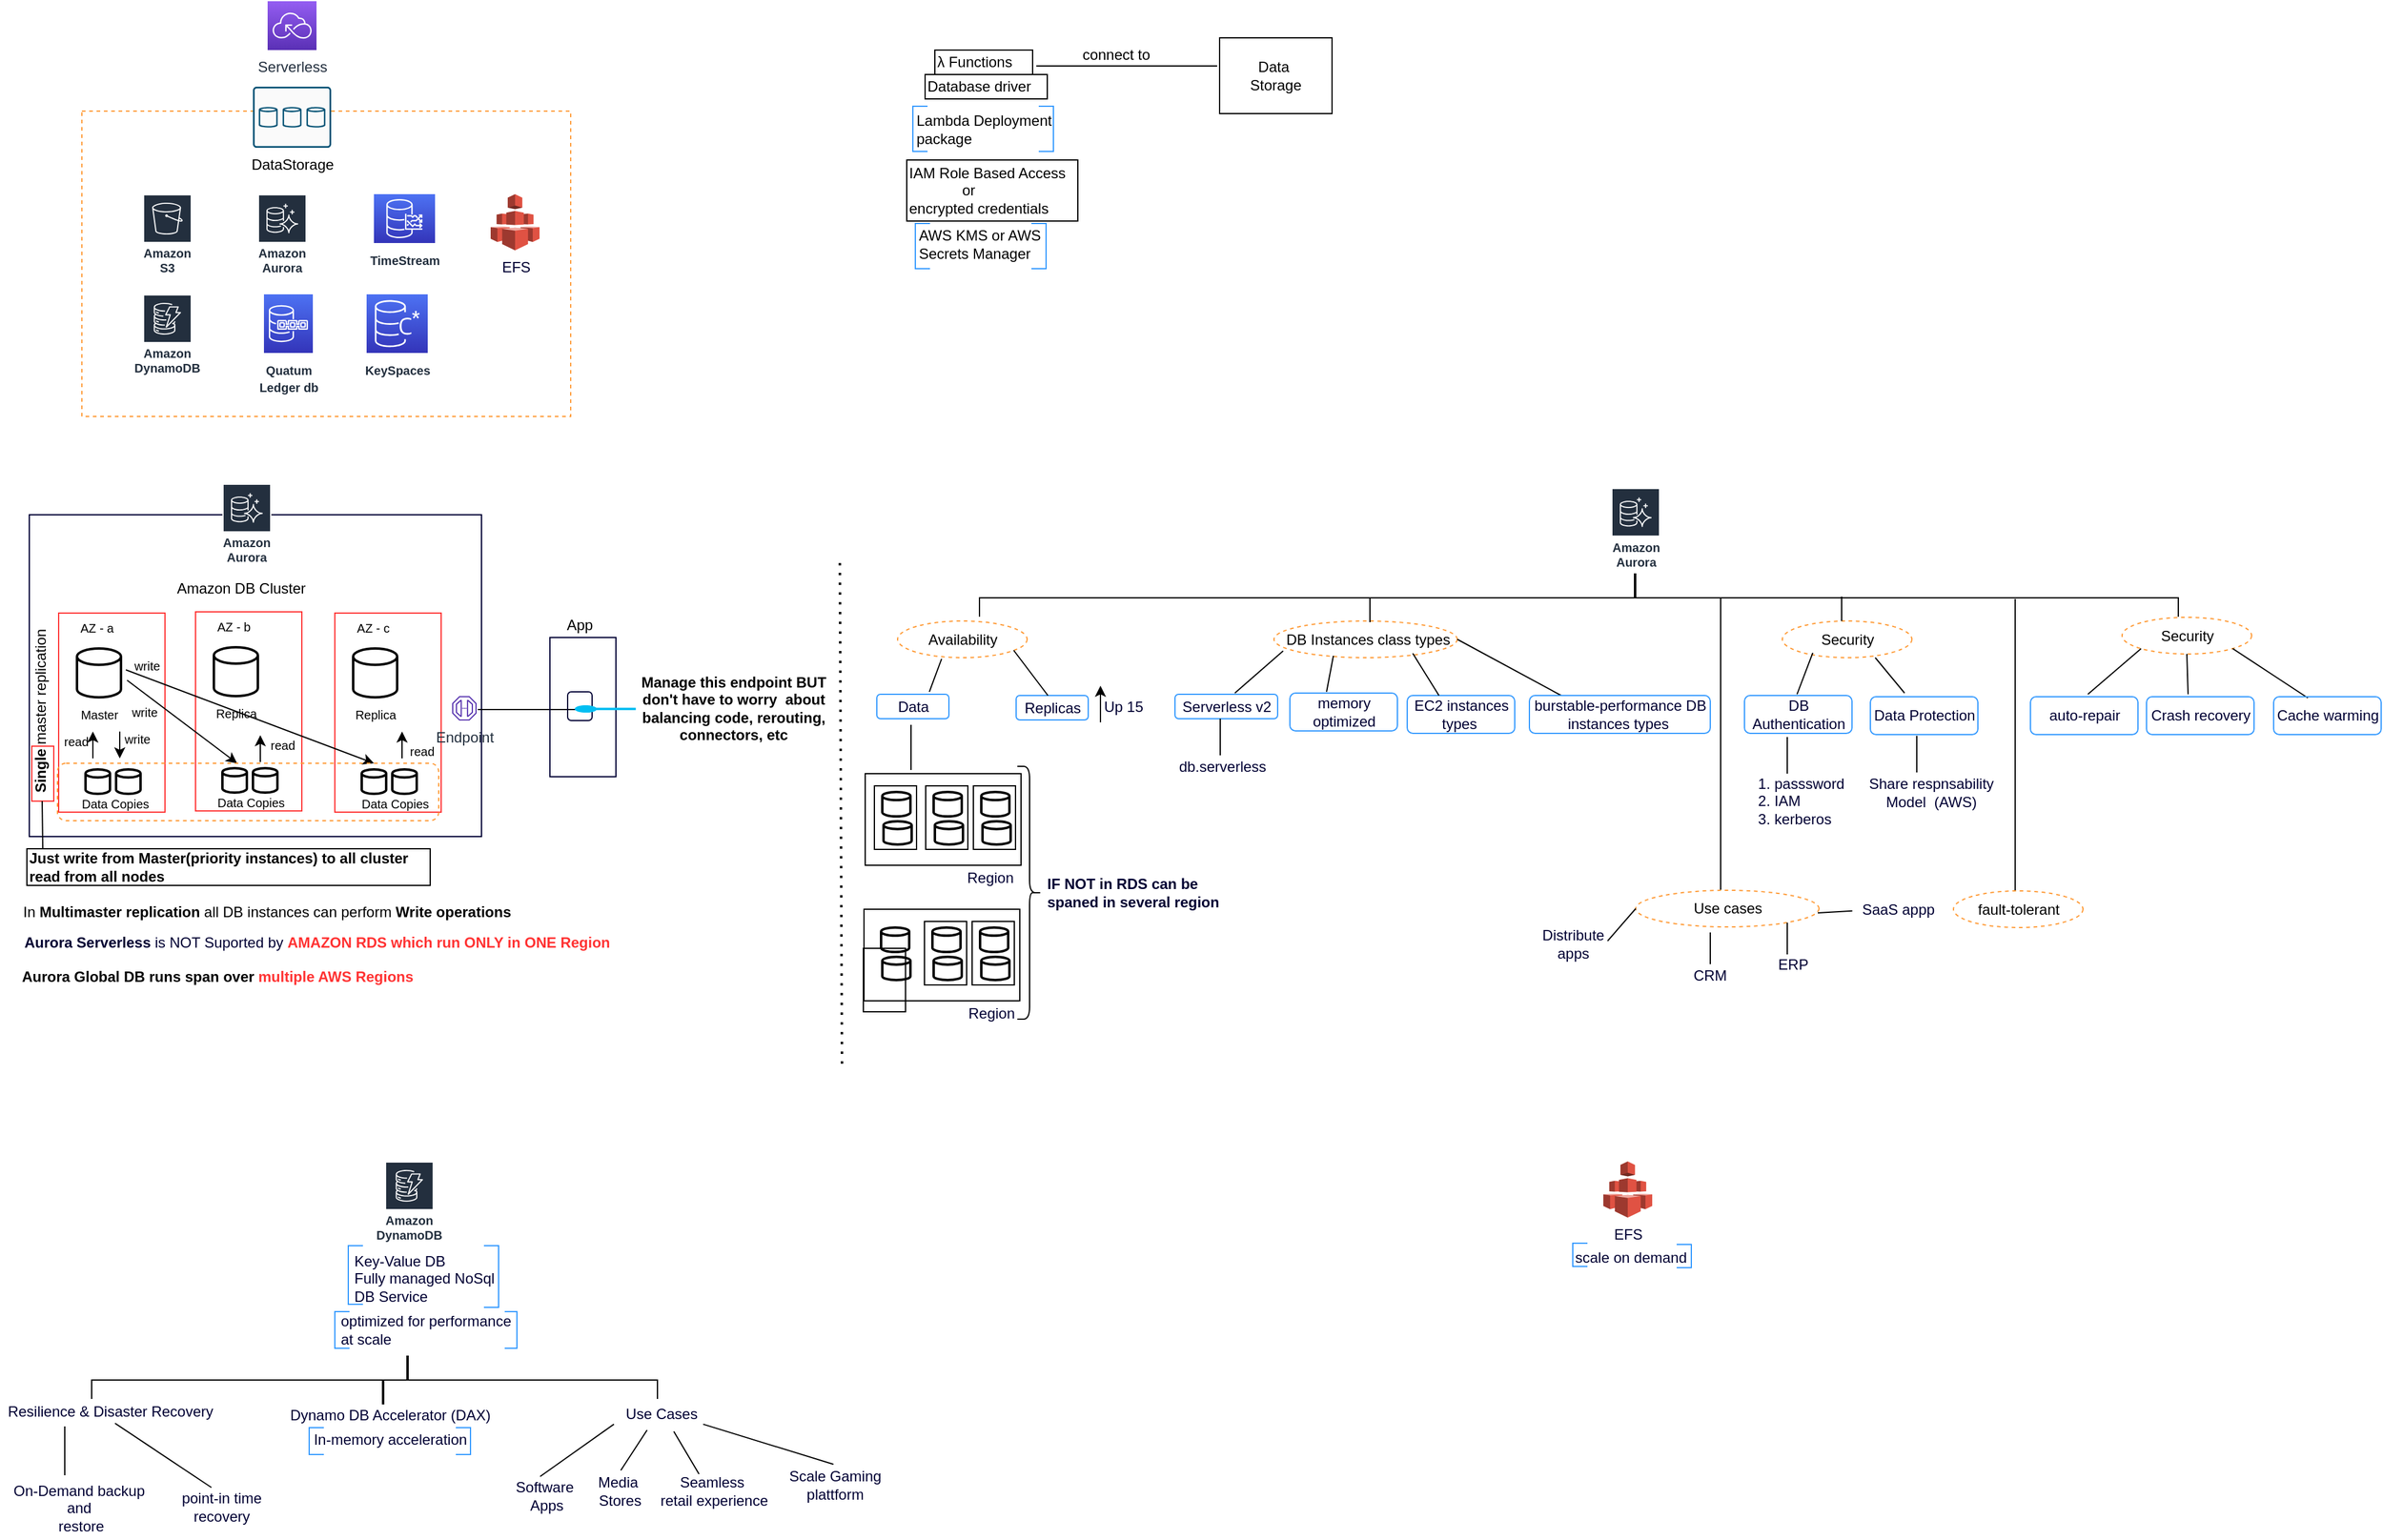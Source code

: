 <mxfile version="20.0.1" type="github">
  <diagram id="CyTpps-32Fh2xnvXaoju" name="Page-1">
    <mxGraphModel dx="1242" dy="526" grid="1" gridSize="10" guides="1" tooltips="1" connect="1" arrows="1" fold="1" page="1" pageScale="1" pageWidth="2336" pageHeight="1654" math="0" shadow="0">
      <root>
        <mxCell id="0" />
        <mxCell id="1" parent="0" />
        <mxCell id="A6Y4VwrHQMCKhlMzKKBG-87" value="" style="rounded=0;whiteSpace=wrap;html=1;fontSize=10;strokeColor=#000033;fillColor=none;" vertex="1" parent="1">
          <mxGeometry x="32" y="430.5" width="370" height="263.5" as="geometry" />
        </mxCell>
        <mxCell id="A6Y4VwrHQMCKhlMzKKBG-59" value="" style="rounded=0;whiteSpace=wrap;html=1;fontSize=10;strokeColor=#FF3333;fillColor=none;direction=south;" vertex="1" parent="1">
          <mxGeometry x="282" y="511" width="87" height="163" as="geometry" />
        </mxCell>
        <mxCell id="A6Y4VwrHQMCKhlMzKKBG-51" value="" style="rounded=0;whiteSpace=wrap;html=1;fontSize=10;strokeColor=#FF3333;fillColor=none;direction=south;" vertex="1" parent="1">
          <mxGeometry x="168" y="510" width="87" height="163" as="geometry" />
        </mxCell>
        <mxCell id="A6Y4VwrHQMCKhlMzKKBG-36" value="" style="rounded=0;whiteSpace=wrap;html=1;fontSize=10;strokeColor=#FF3333;fillColor=none;direction=south;" vertex="1" parent="1">
          <mxGeometry x="56" y="511" width="87" height="163" as="geometry" />
        </mxCell>
        <mxCell id="A6Y4VwrHQMCKhlMzKKBG-12" value="" style="rounded=0;whiteSpace=wrap;html=1;dashed=1;fillColor=none;strokeColor=#FF9933;" vertex="1" parent="1">
          <mxGeometry x="75" y="100" width="400" height="250" as="geometry" />
        </mxCell>
        <mxCell id="D9bkAr4RUW45dbeRzFOR-1" value="&lt;font style=&quot;font-size: 12px;&quot;&gt;Serverless&lt;/font&gt;" style="sketch=0;points=[[0,0,0],[0.25,0,0],[0.5,0,0],[0.75,0,0],[1,0,0],[0,1,0],[0.25,1,0],[0.5,1,0],[0.75,1,0],[1,1,0],[0,0.25,0],[0,0.5,0],[0,0.75,0],[1,0.25,0],[1,0.5,0],[1,0.75,0]];outlineConnect=0;fontColor=#232F3E;gradientColor=#945DF2;gradientDirection=north;fillColor=#5A30B5;strokeColor=#ffffff;dashed=0;verticalLabelPosition=bottom;verticalAlign=top;align=center;html=1;fontSize=12;fontStyle=0;aspect=fixed;shape=mxgraph.aws4.resourceIcon;resIcon=mxgraph.aws4.serverless;" parent="1" vertex="1">
          <mxGeometry x="227" y="10" width="40" height="40" as="geometry" />
        </mxCell>
        <mxCell id="D9bkAr4RUW45dbeRzFOR-4" value="DataStorage" style="sketch=0;points=[[0.015,0.015,0],[0.985,0.015,0],[0.985,0.985,0],[0.015,0.985,0],[0.25,0,0],[0.5,0,0],[0.75,0,0],[1,0.25,0],[1,0.5,0],[1,0.75,0],[0.75,1,0],[0.5,1,0],[0.25,1,0],[0,0.75,0],[0,0.5,0],[0,0.25,0]];verticalLabelPosition=bottom;html=1;verticalAlign=top;aspect=fixed;align=center;pointerEvents=1;shape=mxgraph.cisco19.rect;prIcon=storage;fillColor=#FAFAFA;strokeColor=#005073;fontSize=12;" parent="1" vertex="1">
          <mxGeometry x="215" y="80" width="64" height="50" as="geometry" />
        </mxCell>
        <mxCell id="A6Y4VwrHQMCKhlMzKKBG-1" value="Amazon S3" style="sketch=0;outlineConnect=0;fontColor=#232F3E;gradientColor=none;strokeColor=#ffffff;fillColor=#232F3E;dashed=0;verticalLabelPosition=middle;verticalAlign=bottom;align=center;html=1;whiteSpace=wrap;fontSize=10;fontStyle=1;spacing=3;shape=mxgraph.aws4.productIcon;prIcon=mxgraph.aws4.s3;" vertex="1" parent="1">
          <mxGeometry x="125" y="168" width="40" height="70" as="geometry" />
        </mxCell>
        <mxCell id="A6Y4VwrHQMCKhlMzKKBG-2" value="Amazon&#xa;Aurora" style="sketch=0;outlineConnect=0;fontColor=#232F3E;gradientColor=none;strokeColor=#ffffff;fillColor=#232F3E;dashed=0;verticalLabelPosition=middle;verticalAlign=bottom;align=center;html=1;whiteSpace=wrap;fontSize=10;fontStyle=1;spacing=3;shape=mxgraph.aws4.productIcon;prIcon=mxgraph.aws4.aurora;" vertex="1" parent="1">
          <mxGeometry x="219" y="168" width="40" height="70" as="geometry" />
        </mxCell>
        <mxCell id="A6Y4VwrHQMCKhlMzKKBG-3" value="Amazon DynamoDB" style="sketch=0;outlineConnect=0;fontColor=#232F3E;gradientColor=none;strokeColor=#ffffff;fillColor=#232F3E;dashed=0;verticalLabelPosition=middle;verticalAlign=bottom;align=center;html=1;whiteSpace=wrap;fontSize=10;fontStyle=1;spacing=3;shape=mxgraph.aws4.productIcon;prIcon=mxgraph.aws4.dynamodb;" vertex="1" parent="1">
          <mxGeometry x="125" y="250" width="40" height="70" as="geometry" />
        </mxCell>
        <mxCell id="A6Y4VwrHQMCKhlMzKKBG-4" value="&lt;font style=&quot;font-size: 10px;&quot;&gt;&lt;b&gt;TimeStream&lt;/b&gt;&lt;/font&gt;" style="sketch=0;points=[[0,0,0],[0.25,0,0],[0.5,0,0],[0.75,0,0],[1,0,0],[0,1,0],[0.25,1,0],[0.5,1,0],[0.75,1,0],[1,1,0],[0,0.25,0],[0,0.5,0],[0,0.75,0],[1,0.25,0],[1,0.5,0],[1,0.75,0]];outlineConnect=0;fontColor=#232F3E;gradientColor=#4D72F3;gradientDirection=north;fillColor=#3334B9;strokeColor=#ffffff;dashed=0;verticalLabelPosition=bottom;verticalAlign=top;align=center;html=1;fontSize=12;fontStyle=0;shape=mxgraph.aws4.resourceIcon;resIcon=mxgraph.aws4.timestream;" vertex="1" parent="1">
          <mxGeometry x="314" y="168" width="50" height="40" as="geometry" />
        </mxCell>
        <mxCell id="A6Y4VwrHQMCKhlMzKKBG-5" value="&lt;font style=&quot;font-size: 10px;&quot;&gt;&lt;b&gt;Quatum &lt;br&gt;Ledger db&lt;/b&gt;&lt;/font&gt;" style="sketch=0;points=[[0,0,0],[0.25,0,0],[0.5,0,0],[0.75,0,0],[1,0,0],[0,1,0],[0.25,1,0],[0.5,1,0],[0.75,1,0],[1,1,0],[0,0.25,0],[0,0.5,0],[0,0.75,0],[1,0.25,0],[1,0.5,0],[1,0.75,0]];outlineConnect=0;fontColor=#232F3E;gradientColor=#4D72F3;gradientDirection=north;fillColor=#3334B9;strokeColor=#ffffff;dashed=0;verticalLabelPosition=bottom;verticalAlign=top;align=center;html=1;fontSize=12;fontStyle=0;shape=mxgraph.aws4.resourceIcon;resIcon=mxgraph.aws4.quantum_ledger_database;" vertex="1" parent="1">
          <mxGeometry x="224" y="250" width="40" height="48" as="geometry" />
        </mxCell>
        <mxCell id="A6Y4VwrHQMCKhlMzKKBG-7" value="&lt;font style=&quot;font-size: 10px;&quot;&gt;&lt;b&gt;KeySpaces&lt;/b&gt;&lt;/font&gt;" style="sketch=0;points=[[0,0,0],[0.25,0,0],[0.5,0,0],[0.75,0,0],[1,0,0],[0,1,0],[0.25,1,0],[0.5,1,0],[0.75,1,0],[1,1,0],[0,0.25,0],[0,0.5,0],[0,0.75,0],[1,0.25,0],[1,0.5,0],[1,0.75,0]];outlineConnect=0;fontColor=#232F3E;gradientColor=#4D72F3;gradientDirection=north;fillColor=#3334B9;strokeColor=#ffffff;dashed=0;verticalLabelPosition=bottom;verticalAlign=top;align=center;html=1;fontSize=12;fontStyle=0;shape=mxgraph.aws4.resourceIcon;resIcon=mxgraph.aws4.keyspaces;" vertex="1" parent="1">
          <mxGeometry x="308" y="250" width="50" height="48" as="geometry" />
        </mxCell>
        <mxCell id="A6Y4VwrHQMCKhlMzKKBG-16" value="&lt;span style=&quot;font-size: 12px;&quot;&gt;λ Functions&lt;br style=&quot;font-size: 12px;&quot;&gt;&lt;/span&gt;" style="text;html=1;align=left;verticalAlign=middle;resizable=0;points=[];autosize=1;strokeColor=default;fillColor=none;fontSize=12;" vertex="1" parent="1">
          <mxGeometry x="773" y="50" width="80" height="20" as="geometry" />
        </mxCell>
        <mxCell id="A6Y4VwrHQMCKhlMzKKBG-17" value="&lt;font style=&quot;font-size: 12px;&quot;&gt;Database driver&lt;/font&gt;" style="text;html=1;align=left;verticalAlign=middle;resizable=0;points=[];autosize=1;strokeColor=default;fillColor=none;fontSize=12;" vertex="1" parent="1">
          <mxGeometry x="765" y="70" width="100" height="20" as="geometry" />
        </mxCell>
        <mxCell id="A6Y4VwrHQMCKhlMzKKBG-18" value="IAM Role Based Access&lt;br&gt;&amp;nbsp; &amp;nbsp; &amp;nbsp; &amp;nbsp; &amp;nbsp; &amp;nbsp; &amp;nbsp;or&lt;br&gt;encrypted credentials" style="text;html=1;align=left;verticalAlign=middle;resizable=0;points=[];autosize=1;strokeColor=default;fillColor=none;fontSize=12;" vertex="1" parent="1">
          <mxGeometry x="750" y="140" width="140" height="50" as="geometry" />
        </mxCell>
        <mxCell id="A6Y4VwrHQMCKhlMzKKBG-19" value="" style="strokeWidth=1;html=1;shape=mxgraph.flowchart.annotation_1;align=left;pointerEvents=1;fontColor=#000033;fillColor=none;strokeColor=#3399FF;" vertex="1" parent="1">
          <mxGeometry x="755" y="96" width="12" height="37" as="geometry" />
        </mxCell>
        <mxCell id="A6Y4VwrHQMCKhlMzKKBG-20" value="" style="strokeWidth=1;html=1;shape=mxgraph.flowchart.annotation_1;align=left;pointerEvents=1;fontColor=#000033;fillColor=none;direction=west;strokeColor=#3399FF;" vertex="1" parent="1">
          <mxGeometry x="858" y="96" width="12" height="37" as="geometry" />
        </mxCell>
        <mxCell id="A6Y4VwrHQMCKhlMzKKBG-21" value="Lambda Deployment&lt;br&gt;package" style="text;html=1;align=left;verticalAlign=middle;resizable=0;points=[];autosize=1;strokeColor=none;fillColor=none;fontSize=12;" vertex="1" parent="1">
          <mxGeometry x="756" y="100" width="130" height="30" as="geometry" />
        </mxCell>
        <mxCell id="A6Y4VwrHQMCKhlMzKKBG-22" value="" style="strokeWidth=1;html=1;shape=mxgraph.flowchart.annotation_1;align=left;pointerEvents=1;fontColor=#000033;fillColor=none;strokeColor=#3399FF;" vertex="1" parent="1">
          <mxGeometry x="757" y="192" width="12" height="37" as="geometry" />
        </mxCell>
        <mxCell id="A6Y4VwrHQMCKhlMzKKBG-23" value="" style="strokeWidth=1;html=1;shape=mxgraph.flowchart.annotation_1;align=left;pointerEvents=1;fontColor=#000033;fillColor=none;direction=west;strokeColor=#3399FF;" vertex="1" parent="1">
          <mxGeometry x="852" y="192" width="12" height="37" as="geometry" />
        </mxCell>
        <mxCell id="A6Y4VwrHQMCKhlMzKKBG-24" value="AWS KMS or AWS&amp;nbsp;&lt;br&gt;Secrets Manager" style="text;html=1;align=left;verticalAlign=middle;resizable=0;points=[];autosize=1;strokeColor=none;fillColor=none;fontSize=12;" vertex="1" parent="1">
          <mxGeometry x="758" y="194" width="120" height="30" as="geometry" />
        </mxCell>
        <mxCell id="A6Y4VwrHQMCKhlMzKKBG-27" value="connect to" style="text;html=1;align=center;verticalAlign=middle;resizable=0;points=[];autosize=1;strokeColor=none;fillColor=none;fontSize=12;" vertex="1" parent="1">
          <mxGeometry x="886" y="44" width="70" height="20" as="geometry" />
        </mxCell>
        <mxCell id="A6Y4VwrHQMCKhlMzKKBG-29" value="Data&amp;nbsp;&lt;br&gt;Storage" style="rounded=0;whiteSpace=wrap;html=1;fontSize=12;strokeColor=default;fillColor=none;" vertex="1" parent="1">
          <mxGeometry x="1006" y="40" width="92" height="62" as="geometry" />
        </mxCell>
        <mxCell id="A6Y4VwrHQMCKhlMzKKBG-30" value="" style="endArrow=none;html=1;rounded=0;fontSize=12;" edge="1" parent="1">
          <mxGeometry width="50" height="50" relative="1" as="geometry">
            <mxPoint x="856" y="63" as="sourcePoint" />
            <mxPoint x="1004" y="63" as="targetPoint" />
          </mxGeometry>
        </mxCell>
        <mxCell id="A6Y4VwrHQMCKhlMzKKBG-34" value="AZ - a" style="text;html=1;align=center;verticalAlign=middle;resizable=0;points=[];autosize=1;strokeColor=none;fillColor=none;fontSize=10;" vertex="1" parent="1">
          <mxGeometry x="67" y="513" width="40" height="20" as="geometry" />
        </mxCell>
        <mxCell id="A6Y4VwrHQMCKhlMzKKBG-35" value="Master" style="text;html=1;align=center;verticalAlign=middle;resizable=0;points=[];autosize=1;strokeColor=none;fillColor=none;fontSize=10;" vertex="1" parent="1">
          <mxGeometry x="64" y="584" width="50" height="20" as="geometry" />
        </mxCell>
        <mxCell id="A6Y4VwrHQMCKhlMzKKBG-37" value="" style="endArrow=classic;html=1;rounded=0;fontSize=10;" edge="1" parent="1">
          <mxGeometry width="50" height="50" relative="1" as="geometry">
            <mxPoint x="84" y="630" as="sourcePoint" />
            <mxPoint x="84" y="608" as="targetPoint" />
          </mxGeometry>
        </mxCell>
        <mxCell id="A6Y4VwrHQMCKhlMzKKBG-38" value="" style="endArrow=classic;html=1;rounded=0;fontSize=10;strokeWidth=1;" edge="1" parent="1">
          <mxGeometry width="50" height="50" relative="1" as="geometry">
            <mxPoint x="106" y="608" as="sourcePoint" />
            <mxPoint x="106" y="630" as="targetPoint" />
          </mxGeometry>
        </mxCell>
        <mxCell id="A6Y4VwrHQMCKhlMzKKBG-39" value="" style="strokeWidth=2;html=1;shape=mxgraph.flowchart.database;whiteSpace=wrap;fontSize=10;fillColor=none;" vertex="1" parent="1">
          <mxGeometry x="71" y="540" width="36" height="40" as="geometry" />
        </mxCell>
        <mxCell id="A6Y4VwrHQMCKhlMzKKBG-41" value="" style="strokeWidth=2;html=1;shape=mxgraph.flowchart.database;whiteSpace=wrap;fontSize=10;fillColor=none;" vertex="1" parent="1">
          <mxGeometry x="78" y="639" width="20" height="20" as="geometry" />
        </mxCell>
        <mxCell id="A6Y4VwrHQMCKhlMzKKBG-42" value="" style="strokeWidth=2;html=1;shape=mxgraph.flowchart.database;whiteSpace=wrap;fontSize=10;fillColor=none;" vertex="1" parent="1">
          <mxGeometry x="103" y="639" width="20" height="20" as="geometry" />
        </mxCell>
        <mxCell id="A6Y4VwrHQMCKhlMzKKBG-43" value="read" style="text;html=1;align=center;verticalAlign=middle;resizable=0;points=[];autosize=1;strokeColor=none;fillColor=none;fontSize=10;" vertex="1" parent="1">
          <mxGeometry x="50" y="606" width="40" height="20" as="geometry" />
        </mxCell>
        <mxCell id="A6Y4VwrHQMCKhlMzKKBG-44" value="write" style="text;html=1;align=center;verticalAlign=middle;resizable=0;points=[];autosize=1;strokeColor=none;fillColor=none;fontSize=10;" vertex="1" parent="1">
          <mxGeometry x="100" y="604" width="40" height="20" as="geometry" />
        </mxCell>
        <mxCell id="A6Y4VwrHQMCKhlMzKKBG-45" value="AZ - b" style="text;html=1;align=center;verticalAlign=middle;resizable=0;points=[];autosize=1;strokeColor=none;fillColor=none;fontSize=10;" vertex="1" parent="1">
          <mxGeometry x="179" y="512" width="40" height="20" as="geometry" />
        </mxCell>
        <mxCell id="A6Y4VwrHQMCKhlMzKKBG-46" value="" style="strokeWidth=2;html=1;shape=mxgraph.flowchart.database;whiteSpace=wrap;fontSize=10;fillColor=none;" vertex="1" parent="1">
          <mxGeometry x="183" y="539" width="36" height="40" as="geometry" />
        </mxCell>
        <mxCell id="A6Y4VwrHQMCKhlMzKKBG-48" value="Replica" style="text;html=1;align=center;verticalAlign=middle;resizable=0;points=[];autosize=1;strokeColor=none;fillColor=none;fontSize=10;" vertex="1" parent="1">
          <mxGeometry x="176" y="583" width="50" height="20" as="geometry" />
        </mxCell>
        <mxCell id="A6Y4VwrHQMCKhlMzKKBG-49" value="" style="strokeWidth=2;html=1;shape=mxgraph.flowchart.database;whiteSpace=wrap;fontSize=10;fillColor=none;" vertex="1" parent="1">
          <mxGeometry x="190" y="638" width="20" height="20" as="geometry" />
        </mxCell>
        <mxCell id="A6Y4VwrHQMCKhlMzKKBG-50" value="" style="strokeWidth=2;html=1;shape=mxgraph.flowchart.database;whiteSpace=wrap;fontSize=10;fillColor=none;" vertex="1" parent="1">
          <mxGeometry x="215" y="638" width="20" height="20" as="geometry" />
        </mxCell>
        <mxCell id="A6Y4VwrHQMCKhlMzKKBG-54" value="" style="strokeWidth=2;html=1;shape=mxgraph.flowchart.database;whiteSpace=wrap;fontSize=10;fillColor=none;" vertex="1" parent="1">
          <mxGeometry x="329" y="639" width="20" height="20" as="geometry" />
        </mxCell>
        <mxCell id="A6Y4VwrHQMCKhlMzKKBG-55" value="" style="strokeWidth=2;html=1;shape=mxgraph.flowchart.database;whiteSpace=wrap;fontSize=10;fillColor=none;" vertex="1" parent="1">
          <mxGeometry x="304" y="639" width="20" height="20" as="geometry" />
        </mxCell>
        <mxCell id="A6Y4VwrHQMCKhlMzKKBG-56" value="read" style="text;html=1;align=center;verticalAlign=middle;resizable=0;points=[];autosize=1;strokeColor=none;fillColor=none;fontSize=10;" vertex="1" parent="1">
          <mxGeometry x="333" y="614" width="40" height="20" as="geometry" />
        </mxCell>
        <mxCell id="A6Y4VwrHQMCKhlMzKKBG-57" value="" style="strokeWidth=2;html=1;shape=mxgraph.flowchart.database;whiteSpace=wrap;fontSize=10;fillColor=none;" vertex="1" parent="1">
          <mxGeometry x="297" y="540" width="36" height="40" as="geometry" />
        </mxCell>
        <mxCell id="A6Y4VwrHQMCKhlMzKKBG-58" value="AZ - c" style="text;html=1;align=center;verticalAlign=middle;resizable=0;points=[];autosize=1;strokeColor=none;fillColor=none;fontSize=10;" vertex="1" parent="1">
          <mxGeometry x="293" y="513" width="40" height="20" as="geometry" />
        </mxCell>
        <mxCell id="A6Y4VwrHQMCKhlMzKKBG-60" value="Replica" style="text;html=1;align=center;verticalAlign=middle;resizable=0;points=[];autosize=1;strokeColor=none;fillColor=none;fontSize=10;" vertex="1" parent="1">
          <mxGeometry x="290" y="584" width="50" height="20" as="geometry" />
        </mxCell>
        <mxCell id="A6Y4VwrHQMCKhlMzKKBG-62" value="read" style="text;html=1;align=center;verticalAlign=middle;resizable=0;points=[];autosize=1;strokeColor=none;fillColor=none;fontSize=10;" vertex="1" parent="1">
          <mxGeometry x="219" y="609" width="40" height="20" as="geometry" />
        </mxCell>
        <mxCell id="A6Y4VwrHQMCKhlMzKKBG-73" value="" style="endArrow=classic;html=1;rounded=0;fontSize=10;" edge="1" parent="1">
          <mxGeometry width="50" height="50" relative="1" as="geometry">
            <mxPoint x="221" y="633" as="sourcePoint" />
            <mxPoint x="221" y="611" as="targetPoint" />
          </mxGeometry>
        </mxCell>
        <mxCell id="A6Y4VwrHQMCKhlMzKKBG-74" value="" style="endArrow=classic;html=1;rounded=0;fontSize=10;" edge="1" parent="1">
          <mxGeometry width="50" height="50" relative="1" as="geometry">
            <mxPoint x="337" y="630" as="sourcePoint" />
            <mxPoint x="337" y="608" as="targetPoint" />
          </mxGeometry>
        </mxCell>
        <mxCell id="A6Y4VwrHQMCKhlMzKKBG-77" value="" style="endArrow=classic;html=1;rounded=0;fontSize=10;strokeWidth=1;exitX=1;exitY=0.5;exitDx=0;exitDy=0;exitPerimeter=0;" edge="1" parent="1">
          <mxGeometry width="50" height="50" relative="1" as="geometry">
            <mxPoint x="112" y="566" as="sourcePoint" />
            <mxPoint x="202" y="634" as="targetPoint" />
          </mxGeometry>
        </mxCell>
        <mxCell id="A6Y4VwrHQMCKhlMzKKBG-78" value="" style="endArrow=classic;html=1;rounded=0;fontSize=10;strokeWidth=1;" edge="1" parent="1">
          <mxGeometry width="50" height="50" relative="1" as="geometry">
            <mxPoint x="111" y="557.5" as="sourcePoint" />
            <mxPoint x="314" y="634" as="targetPoint" />
          </mxGeometry>
        </mxCell>
        <mxCell id="A6Y4VwrHQMCKhlMzKKBG-81" value="&lt;font style=&quot;font-size: 12px;&quot;&gt;Amazon DB Cluster&lt;/font&gt;" style="text;html=1;align=center;verticalAlign=middle;resizable=0;points=[];autosize=1;strokeColor=none;fillColor=none;fontSize=10;" vertex="1" parent="1">
          <mxGeometry x="145" y="481" width="120" height="20" as="geometry" />
        </mxCell>
        <mxCell id="A6Y4VwrHQMCKhlMzKKBG-83" value="" style="rounded=1;whiteSpace=wrap;html=1;fontSize=12;strokeColor=#FF9933;fillColor=none;dashed=1;" vertex="1" parent="1">
          <mxGeometry x="55" y="634" width="312" height="47" as="geometry" />
        </mxCell>
        <mxCell id="A6Y4VwrHQMCKhlMzKKBG-84" value="Data Copies" style="text;html=1;align=center;verticalAlign=middle;resizable=0;points=[];autosize=1;strokeColor=none;fillColor=none;fontSize=10;" vertex="1" parent="1">
          <mxGeometry x="67" y="657" width="70" height="20" as="geometry" />
        </mxCell>
        <mxCell id="A6Y4VwrHQMCKhlMzKKBG-85" value="Data Copies" style="text;html=1;align=center;verticalAlign=middle;resizable=0;points=[];autosize=1;strokeColor=none;fillColor=none;fontSize=10;" vertex="1" parent="1">
          <mxGeometry x="178" y="656" width="70" height="20" as="geometry" />
        </mxCell>
        <mxCell id="A6Y4VwrHQMCKhlMzKKBG-86" value="Data Copies" style="text;html=1;align=center;verticalAlign=middle;resizable=0;points=[];autosize=1;strokeColor=none;fillColor=none;fontSize=10;" vertex="1" parent="1">
          <mxGeometry x="296" y="657" width="70" height="20" as="geometry" />
        </mxCell>
        <mxCell id="A6Y4VwrHQMCKhlMzKKBG-31" value="Amazon&#xa;Aurora" style="sketch=0;outlineConnect=0;fontColor=#232F3E;gradientColor=none;strokeColor=#ffffff;fillColor=#232F3E;dashed=0;verticalLabelPosition=middle;verticalAlign=bottom;align=center;html=1;whiteSpace=wrap;fontSize=10;fontStyle=1;spacing=3;shape=mxgraph.aws4.productIcon;prIcon=mxgraph.aws4.aurora;" vertex="1" parent="1">
          <mxGeometry x="190" y="405" width="40" height="70" as="geometry" />
        </mxCell>
        <mxCell id="A6Y4VwrHQMCKhlMzKKBG-88" value="&lt;font style=&quot;font-size: 12px;&quot;&gt;&lt;b&gt;Single&lt;/b&gt; master replication&lt;/font&gt;" style="text;html=1;align=center;verticalAlign=middle;resizable=0;points=[];autosize=1;strokeColor=none;fillColor=none;fontSize=10;rotation=270;" vertex="1" parent="1">
          <mxGeometry x="-34" y="581.5" width="150" height="20" as="geometry" />
        </mxCell>
        <mxCell id="A6Y4VwrHQMCKhlMzKKBG-89" value="write" style="text;html=1;align=center;verticalAlign=middle;resizable=0;points=[];autosize=1;strokeColor=none;fillColor=none;fontSize=10;" vertex="1" parent="1">
          <mxGeometry x="108" y="544" width="40" height="20" as="geometry" />
        </mxCell>
        <mxCell id="A6Y4VwrHQMCKhlMzKKBG-90" value="write" style="text;html=1;align=center;verticalAlign=middle;resizable=0;points=[];autosize=1;strokeColor=none;fillColor=none;fontSize=10;" vertex="1" parent="1">
          <mxGeometry x="106" y="582" width="40" height="20" as="geometry" />
        </mxCell>
        <mxCell id="A6Y4VwrHQMCKhlMzKKBG-92" value="&lt;font style=&quot;font-size: 12px;&quot;&gt;Endpoint&lt;/font&gt;" style="sketch=0;outlineConnect=0;fontColor=#232F3E;gradientColor=none;fillColor=#4D27AA;strokeColor=none;dashed=0;verticalLabelPosition=bottom;verticalAlign=top;align=center;html=1;fontSize=12;fontStyle=0;aspect=fixed;pointerEvents=1;shape=mxgraph.aws4.endpoint;" vertex="1" parent="1">
          <mxGeometry x="378" y="579" width="20" height="20" as="geometry" />
        </mxCell>
        <mxCell id="A6Y4VwrHQMCKhlMzKKBG-93" value="" style="endArrow=none;html=1;rounded=0;fontSize=12;strokeWidth=1;" edge="1" parent="1">
          <mxGeometry width="50" height="50" relative="1" as="geometry">
            <mxPoint x="399" y="590" as="sourcePoint" />
            <mxPoint x="479" y="590" as="targetPoint" />
          </mxGeometry>
        </mxCell>
        <mxCell id="A6Y4VwrHQMCKhlMzKKBG-94" value="" style="rounded=0;whiteSpace=wrap;html=1;fontSize=12;strokeColor=#000033;fillColor=none;" vertex="1" parent="1">
          <mxGeometry x="458" y="531" width="54" height="114" as="geometry" />
        </mxCell>
        <mxCell id="A6Y4VwrHQMCKhlMzKKBG-95" value="App" style="text;html=1;align=center;verticalAlign=middle;resizable=0;points=[];autosize=1;strokeColor=none;fillColor=none;fontSize=12;" vertex="1" parent="1">
          <mxGeometry x="461.5" y="511" width="40" height="20" as="geometry" />
        </mxCell>
        <mxCell id="A6Y4VwrHQMCKhlMzKKBG-96" value="" style="rounded=1;whiteSpace=wrap;html=1;fontSize=12;strokeColor=#000033;fillColor=none;" vertex="1" parent="1">
          <mxGeometry x="472.5" y="575.5" width="20" height="23.5" as="geometry" />
        </mxCell>
        <mxCell id="A6Y4VwrHQMCKhlMzKKBG-97" value="" style="verticalLabelPosition=bottom;html=1;verticalAlign=top;align=center;strokeColor=none;fillColor=#00BEF2;shape=mxgraph.azure.service_endpoint;fontSize=12;strokeWidth=0;" vertex="1" parent="1">
          <mxGeometry x="478" y="586" width="50" height="6.5" as="geometry" />
        </mxCell>
        <mxCell id="A6Y4VwrHQMCKhlMzKKBG-98" value="&lt;b&gt;Manage this endpoint BUT&lt;br&gt;don&#39;t have to worry&amp;nbsp; about &lt;br&gt;balancing code, rerouting,&lt;br&gt;&amp;nbsp;connectors, etc&amp;nbsp;&lt;/b&gt;" style="text;html=1;align=center;verticalAlign=middle;resizable=0;points=[];autosize=1;strokeColor=none;fillColor=none;fontSize=12;" vertex="1" parent="1">
          <mxGeometry x="523" y="559" width="170" height="60" as="geometry" />
        </mxCell>
        <mxCell id="A6Y4VwrHQMCKhlMzKKBG-99" value="Just write from Master(priority instances) to all cluster&lt;br&gt;&lt;div style=&quot;&quot;&gt;&lt;span style=&quot;background-color: initial;&quot;&gt;read from all nodes&lt;/span&gt;&lt;/div&gt;" style="text;html=1;align=left;verticalAlign=middle;resizable=0;points=[];autosize=1;strokeColor=default;fillColor=none;fontSize=12;fontStyle=1" vertex="1" parent="1">
          <mxGeometry x="30" y="704" width="330" height="30" as="geometry" />
        </mxCell>
        <mxCell id="A6Y4VwrHQMCKhlMzKKBG-100" value="In &lt;b&gt;Multimaster replication&lt;/b&gt; all DB instances can perform &lt;b&gt;Write operations&lt;/b&gt;" style="text;html=1;align=left;verticalAlign=middle;resizable=0;points=[];autosize=1;strokeColor=none;fillColor=none;fontSize=12;" vertex="1" parent="1">
          <mxGeometry x="25" y="746" width="410" height="20" as="geometry" />
        </mxCell>
        <mxCell id="A6Y4VwrHQMCKhlMzKKBG-101" value="" style="rounded=0;whiteSpace=wrap;html=1;fontSize=12;strokeColor=#FF3333;strokeWidth=1;fillColor=none;" vertex="1" parent="1">
          <mxGeometry x="34" y="620" width="18" height="45" as="geometry" />
        </mxCell>
        <mxCell id="A6Y4VwrHQMCKhlMzKKBG-102" value="" style="endArrow=none;html=1;rounded=0;fontSize=12;strokeWidth=1;" edge="1" parent="1">
          <mxGeometry width="50" height="50" relative="1" as="geometry">
            <mxPoint x="43" y="704" as="sourcePoint" />
            <mxPoint x="42.5" y="665" as="targetPoint" />
          </mxGeometry>
        </mxCell>
        <mxCell id="A6Y4VwrHQMCKhlMzKKBG-103" value="&lt;b&gt;Aurora Global DB runs span over &lt;font color=&quot;#ff3333&quot;&gt;multiple&lt;/font&gt; &lt;font color=&quot;#ff3333&quot;&gt;AWS Regions&lt;/font&gt;&lt;/b&gt;" style="text;html=1;align=left;verticalAlign=middle;resizable=0;points=[];autosize=1;strokeColor=none;fillColor=none;fontSize=12;" vertex="1" parent="1">
          <mxGeometry x="24" y="799" width="340" height="20" as="geometry" />
        </mxCell>
        <mxCell id="A6Y4VwrHQMCKhlMzKKBG-104" value="&lt;font color=&quot;#000033&quot;&gt;&lt;b&gt;Aurora Serverless&lt;/b&gt; is NOT Suported by &lt;/font&gt;&lt;b style=&quot;&quot;&gt;AMAZON RDS which run ONLY in ONE Region&lt;/b&gt;" style="text;html=1;align=left;verticalAlign=middle;resizable=0;points=[];autosize=1;strokeColor=none;fillColor=none;fontSize=12;fontColor=#FF3333;" vertex="1" parent="1">
          <mxGeometry x="25.5" y="771" width="490" height="20" as="geometry" />
        </mxCell>
        <mxCell id="A6Y4VwrHQMCKhlMzKKBG-105" value="Amazon&#xa;Aurora" style="sketch=0;outlineConnect=0;fontColor=#232F3E;gradientColor=none;strokeColor=#ffffff;fillColor=#232F3E;dashed=0;verticalLabelPosition=middle;verticalAlign=bottom;align=center;html=1;whiteSpace=wrap;fontSize=10;fontStyle=1;spacing=3;shape=mxgraph.aws4.productIcon;prIcon=mxgraph.aws4.aurora;" vertex="1" parent="1">
          <mxGeometry x="1326.5" y="408.5" width="40" height="70" as="geometry" />
        </mxCell>
        <mxCell id="A6Y4VwrHQMCKhlMzKKBG-106" value="" style="shape=partialRectangle;whiteSpace=wrap;html=1;bottom=1;right=1;left=1;top=0;fillColor=none;routingCenterX=-0.5;rotation=-180;direction=east;" vertex="1" parent="1">
          <mxGeometry x="809.5" y="498.5" width="981" height="15" as="geometry" />
        </mxCell>
        <mxCell id="A6Y4VwrHQMCKhlMzKKBG-107" value="" style="line;strokeWidth=2;direction=south;html=1;" vertex="1" parent="1">
          <mxGeometry x="1345.5" y="478.5" width="1" height="20" as="geometry" />
        </mxCell>
        <mxCell id="A6Y4VwrHQMCKhlMzKKBG-108" value="Availability" style="ellipse;whiteSpace=wrap;html=1;dashed=1;strokeColor=#FF9933;fillColor=none;" vertex="1" parent="1">
          <mxGeometry x="742.5" y="517.5" width="106" height="30" as="geometry" />
        </mxCell>
        <mxCell id="A6Y4VwrHQMCKhlMzKKBG-109" value="&lt;font color=&quot;#000033&quot;&gt;Data&lt;/font&gt;" style="rounded=1;whiteSpace=wrap;html=1;fontSize=12;fontColor=#FF3333;strokeColor=#3399FF;strokeWidth=1;fillColor=none;" vertex="1" parent="1">
          <mxGeometry x="725.5" y="577.5" width="59" height="20" as="geometry" />
        </mxCell>
        <mxCell id="A6Y4VwrHQMCKhlMzKKBG-112" value="&lt;font color=&quot;#000033&quot;&gt;Replicas&lt;/font&gt;" style="rounded=1;whiteSpace=wrap;html=1;fontSize=12;fontColor=#FF3333;strokeColor=#3399FF;strokeWidth=1;fillColor=none;" vertex="1" parent="1">
          <mxGeometry x="839.5" y="578.5" width="59" height="20" as="geometry" />
        </mxCell>
        <mxCell id="A6Y4VwrHQMCKhlMzKKBG-114" value="" style="rounded=0;whiteSpace=wrap;html=1;fontSize=12;fontColor=#000033;strokeColor=default;strokeWidth=1;fillColor=none;" vertex="1" parent="1">
          <mxGeometry x="716" y="642.5" width="127.5" height="75" as="geometry" />
        </mxCell>
        <mxCell id="A6Y4VwrHQMCKhlMzKKBG-127" value="" style="rounded=0;whiteSpace=wrap;html=1;fontSize=12;fontColor=#000033;strokeColor=default;strokeWidth=1;fillColor=none;" vertex="1" parent="1">
          <mxGeometry x="723.5" y="652.5" width="34.5" height="52" as="geometry" />
        </mxCell>
        <mxCell id="A6Y4VwrHQMCKhlMzKKBG-128" value="" style="strokeWidth=2;html=1;shape=mxgraph.flowchart.database;whiteSpace=wrap;fontSize=12;fontColor=#000033;fillColor=none;" vertex="1" parent="1">
          <mxGeometry x="730" y="657.5" width="23" height="20" as="geometry" />
        </mxCell>
        <mxCell id="A6Y4VwrHQMCKhlMzKKBG-129" value="" style="strokeWidth=2;html=1;shape=mxgraph.flowchart.database;whiteSpace=wrap;fontSize=12;fontColor=#000033;fillColor=none;" vertex="1" parent="1">
          <mxGeometry x="731" y="681.5" width="23" height="19" as="geometry" />
        </mxCell>
        <mxCell id="A6Y4VwrHQMCKhlMzKKBG-130" value="" style="rounded=0;whiteSpace=wrap;html=1;fontSize=12;fontColor=#000033;strokeColor=default;strokeWidth=1;fillColor=none;" vertex="1" parent="1">
          <mxGeometry x="765.5" y="652.5" width="34.5" height="52" as="geometry" />
        </mxCell>
        <mxCell id="A6Y4VwrHQMCKhlMzKKBG-131" value="" style="strokeWidth=2;html=1;shape=mxgraph.flowchart.database;whiteSpace=wrap;fontSize=12;fontColor=#000033;fillColor=none;" vertex="1" parent="1">
          <mxGeometry x="772" y="657.5" width="23" height="20" as="geometry" />
        </mxCell>
        <mxCell id="A6Y4VwrHQMCKhlMzKKBG-132" value="" style="strokeWidth=2;html=1;shape=mxgraph.flowchart.database;whiteSpace=wrap;fontSize=12;fontColor=#000033;fillColor=none;" vertex="1" parent="1">
          <mxGeometry x="773" y="681.5" width="23" height="19" as="geometry" />
        </mxCell>
        <mxCell id="A6Y4VwrHQMCKhlMzKKBG-133" value="" style="rounded=0;whiteSpace=wrap;html=1;fontSize=12;fontColor=#000033;strokeColor=default;strokeWidth=1;fillColor=none;" vertex="1" parent="1">
          <mxGeometry x="804.5" y="652.5" width="34.5" height="52" as="geometry" />
        </mxCell>
        <mxCell id="A6Y4VwrHQMCKhlMzKKBG-134" value="" style="strokeWidth=2;html=1;shape=mxgraph.flowchart.database;whiteSpace=wrap;fontSize=12;fontColor=#000033;fillColor=none;" vertex="1" parent="1">
          <mxGeometry x="811" y="657.5" width="23" height="20" as="geometry" />
        </mxCell>
        <mxCell id="A6Y4VwrHQMCKhlMzKKBG-135" value="" style="strokeWidth=2;html=1;shape=mxgraph.flowchart.database;whiteSpace=wrap;fontSize=12;fontColor=#000033;fillColor=none;" vertex="1" parent="1">
          <mxGeometry x="812" y="681.5" width="23" height="19" as="geometry" />
        </mxCell>
        <mxCell id="A6Y4VwrHQMCKhlMzKKBG-138" value="" style="rounded=0;whiteSpace=wrap;html=1;fontSize=12;fontColor=#000033;strokeColor=default;strokeWidth=1;fillColor=none;" vertex="1" parent="1">
          <mxGeometry x="715" y="753.5" width="127.5" height="75" as="geometry" />
        </mxCell>
        <mxCell id="A6Y4VwrHQMCKhlMzKKBG-139" value="" style="rounded=0;whiteSpace=wrap;html=1;fontSize=12;fontColor=#000033;strokeColor=default;strokeWidth=1;fillColor=none;" vertex="1" parent="1">
          <mxGeometry x="714.5" y="785.5" width="34.5" height="52" as="geometry" />
        </mxCell>
        <mxCell id="A6Y4VwrHQMCKhlMzKKBG-140" value="" style="strokeWidth=2;html=1;shape=mxgraph.flowchart.database;whiteSpace=wrap;fontSize=12;fontColor=#000033;fillColor=none;" vertex="1" parent="1">
          <mxGeometry x="729" y="768.5" width="23" height="20" as="geometry" />
        </mxCell>
        <mxCell id="A6Y4VwrHQMCKhlMzKKBG-141" value="" style="strokeWidth=2;html=1;shape=mxgraph.flowchart.database;whiteSpace=wrap;fontSize=12;fontColor=#000033;fillColor=none;" vertex="1" parent="1">
          <mxGeometry x="730" y="792.5" width="23" height="19" as="geometry" />
        </mxCell>
        <mxCell id="A6Y4VwrHQMCKhlMzKKBG-142" value="" style="rounded=0;whiteSpace=wrap;html=1;fontSize=12;fontColor=#000033;strokeColor=default;strokeWidth=1;fillColor=none;" vertex="1" parent="1">
          <mxGeometry x="764.5" y="763.5" width="34.5" height="52" as="geometry" />
        </mxCell>
        <mxCell id="A6Y4VwrHQMCKhlMzKKBG-143" value="" style="strokeWidth=2;html=1;shape=mxgraph.flowchart.database;whiteSpace=wrap;fontSize=12;fontColor=#000033;fillColor=none;" vertex="1" parent="1">
          <mxGeometry x="771" y="768.5" width="23" height="20" as="geometry" />
        </mxCell>
        <mxCell id="A6Y4VwrHQMCKhlMzKKBG-144" value="" style="strokeWidth=2;html=1;shape=mxgraph.flowchart.database;whiteSpace=wrap;fontSize=12;fontColor=#000033;fillColor=none;" vertex="1" parent="1">
          <mxGeometry x="772" y="792.5" width="23" height="19" as="geometry" />
        </mxCell>
        <mxCell id="A6Y4VwrHQMCKhlMzKKBG-145" value="" style="rounded=0;whiteSpace=wrap;html=1;fontSize=12;fontColor=#000033;strokeColor=default;strokeWidth=1;fillColor=none;" vertex="1" parent="1">
          <mxGeometry x="803.5" y="763.5" width="34.5" height="52" as="geometry" />
        </mxCell>
        <mxCell id="A6Y4VwrHQMCKhlMzKKBG-146" value="" style="strokeWidth=2;html=1;shape=mxgraph.flowchart.database;whiteSpace=wrap;fontSize=12;fontColor=#000033;fillColor=none;" vertex="1" parent="1">
          <mxGeometry x="810" y="768.5" width="23" height="20" as="geometry" />
        </mxCell>
        <mxCell id="A6Y4VwrHQMCKhlMzKKBG-147" value="" style="strokeWidth=2;html=1;shape=mxgraph.flowchart.database;whiteSpace=wrap;fontSize=12;fontColor=#000033;fillColor=none;" vertex="1" parent="1">
          <mxGeometry x="811" y="792.5" width="23" height="19" as="geometry" />
        </mxCell>
        <mxCell id="A6Y4VwrHQMCKhlMzKKBG-148" value="Region" style="text;html=1;align=center;verticalAlign=middle;resizable=0;points=[];autosize=1;strokeColor=none;fillColor=none;fontSize=12;fontColor=#000033;" vertex="1" parent="1">
          <mxGeometry x="792.75" y="718" width="50" height="20" as="geometry" />
        </mxCell>
        <mxCell id="A6Y4VwrHQMCKhlMzKKBG-149" value="Region" style="text;html=1;align=center;verticalAlign=middle;resizable=0;points=[];autosize=1;strokeColor=none;fillColor=none;fontSize=12;fontColor=#000033;" vertex="1" parent="1">
          <mxGeometry x="793.5" y="828.5" width="50" height="20" as="geometry" />
        </mxCell>
        <mxCell id="A6Y4VwrHQMCKhlMzKKBG-150" value="" style="shape=curlyBracket;whiteSpace=wrap;html=1;rounded=1;flipH=1;fontSize=12;fontColor=#000033;strokeColor=default;strokeWidth=1;fillColor=none;" vertex="1" parent="1">
          <mxGeometry x="840.5" y="636.5" width="20" height="207" as="geometry" />
        </mxCell>
        <mxCell id="A6Y4VwrHQMCKhlMzKKBG-151" value="IF NOT in RDS can be &lt;br&gt;spaned in several region" style="text;html=1;align=left;verticalAlign=middle;resizable=0;points=[];autosize=1;strokeColor=none;fillColor=none;fontSize=12;fontColor=#000033;fontStyle=1" vertex="1" parent="1">
          <mxGeometry x="862.5" y="724.5" width="160" height="30" as="geometry" />
        </mxCell>
        <mxCell id="A6Y4VwrHQMCKhlMzKKBG-153" value="" style="endArrow=none;html=1;rounded=0;fontSize=12;fontColor=#000033;strokeWidth=1;" edge="1" parent="1">
          <mxGeometry width="50" height="50" relative="1" as="geometry">
            <mxPoint x="753.5" y="639.5" as="sourcePoint" />
            <mxPoint x="753.5" y="602.5" as="targetPoint" />
          </mxGeometry>
        </mxCell>
        <mxCell id="A6Y4VwrHQMCKhlMzKKBG-155" value="" style="endArrow=none;html=1;rounded=0;fontSize=12;fontColor=#000033;strokeWidth=1;" edge="1" parent="1">
          <mxGeometry width="50" height="50" relative="1" as="geometry">
            <mxPoint x="768.5" y="575.5" as="sourcePoint" />
            <mxPoint x="778.5" y="548.5" as="targetPoint" />
          </mxGeometry>
        </mxCell>
        <mxCell id="A6Y4VwrHQMCKhlMzKKBG-156" value="" style="endArrow=none;html=1;rounded=0;fontSize=12;fontColor=#000033;strokeWidth=1;" edge="1" parent="1">
          <mxGeometry width="50" height="50" relative="1" as="geometry">
            <mxPoint x="865.5" y="578.5" as="sourcePoint" />
            <mxPoint x="837.5" y="541.5" as="targetPoint" />
          </mxGeometry>
        </mxCell>
        <mxCell id="A6Y4VwrHQMCKhlMzKKBG-158" value="" style="endArrow=classic;html=1;rounded=0;fontSize=12;fontColor=#000033;strokeWidth=1;" edge="1" parent="1">
          <mxGeometry width="50" height="50" relative="1" as="geometry">
            <mxPoint x="908.5" y="600.5" as="sourcePoint" />
            <mxPoint x="908.5" y="570.5" as="targetPoint" />
          </mxGeometry>
        </mxCell>
        <mxCell id="A6Y4VwrHQMCKhlMzKKBG-159" value="Up 15" style="text;html=1;align=center;verticalAlign=middle;resizable=0;points=[];autosize=1;strokeColor=none;fillColor=none;fontSize=12;fontColor=#000033;" vertex="1" parent="1">
          <mxGeometry x="901.5" y="577.5" width="50" height="20" as="geometry" />
        </mxCell>
        <mxCell id="A6Y4VwrHQMCKhlMzKKBG-160" value="&amp;nbsp;DB Instances class types" style="ellipse;whiteSpace=wrap;html=1;dashed=1;strokeColor=#FF9933;fillColor=none;align=center;" vertex="1" parent="1">
          <mxGeometry x="1050.5" y="517.5" width="150" height="30" as="geometry" />
        </mxCell>
        <mxCell id="A6Y4VwrHQMCKhlMzKKBG-162" value="&lt;font color=&quot;#000033&quot;&gt;Serverless v2&lt;/font&gt;" style="rounded=1;whiteSpace=wrap;html=1;fontSize=12;fontColor=#FF3333;strokeColor=#3399FF;strokeWidth=1;fillColor=none;" vertex="1" parent="1">
          <mxGeometry x="969.5" y="577.5" width="84" height="20" as="geometry" />
        </mxCell>
        <mxCell id="A6Y4VwrHQMCKhlMzKKBG-164" value="" style="endArrow=none;html=1;rounded=0;fontSize=12;fontColor=#000033;strokeWidth=1;entryX=0.05;entryY=0.815;entryDx=0;entryDy=0;entryPerimeter=0;" edge="1" parent="1" target="A6Y4VwrHQMCKhlMzKKBG-160">
          <mxGeometry width="50" height="50" relative="1" as="geometry">
            <mxPoint x="1018.5" y="576.5" as="sourcePoint" />
            <mxPoint x="1028.5" y="549.5" as="targetPoint" />
          </mxGeometry>
        </mxCell>
        <mxCell id="A6Y4VwrHQMCKhlMzKKBG-165" value="" style="endArrow=none;html=1;rounded=0;fontSize=12;fontColor=#000033;strokeWidth=1;" edge="1" parent="1">
          <mxGeometry width="50" height="50" relative="1" as="geometry">
            <mxPoint x="1006.5" y="627.5" as="sourcePoint" />
            <mxPoint x="1006.5" y="597.5" as="targetPoint" />
          </mxGeometry>
        </mxCell>
        <mxCell id="A6Y4VwrHQMCKhlMzKKBG-166" value="db.serverless" style="text;html=1;align=center;verticalAlign=middle;resizable=0;points=[];autosize=1;strokeColor=none;fillColor=none;fontSize=12;fontColor=#000033;" vertex="1" parent="1">
          <mxGeometry x="962.5" y="626.5" width="90" height="20" as="geometry" />
        </mxCell>
        <mxCell id="A6Y4VwrHQMCKhlMzKKBG-167" value="&lt;font color=&quot;#000033&quot;&gt;memory optimized&lt;/font&gt;" style="rounded=1;whiteSpace=wrap;html=1;fontSize=12;fontColor=#FF3333;strokeColor=#3399FF;strokeWidth=1;fillColor=none;" vertex="1" parent="1">
          <mxGeometry x="1063.5" y="576.5" width="88" height="31" as="geometry" />
        </mxCell>
        <mxCell id="A6Y4VwrHQMCKhlMzKKBG-168" value="" style="endArrow=none;html=1;rounded=0;fontSize=12;fontColor=#000033;strokeWidth=1;entryX=0.324;entryY=0.949;entryDx=0;entryDy=0;entryPerimeter=0;" edge="1" parent="1" target="A6Y4VwrHQMCKhlMzKKBG-160">
          <mxGeometry width="50" height="50" relative="1" as="geometry">
            <mxPoint x="1093.5" y="575.5" as="sourcePoint" />
            <mxPoint x="1093.5" y="555.5" as="targetPoint" />
          </mxGeometry>
        </mxCell>
        <mxCell id="A6Y4VwrHQMCKhlMzKKBG-169" value="&lt;font color=&quot;#000033&quot;&gt;EC2 instances types&amp;nbsp;&lt;/font&gt;" style="rounded=1;whiteSpace=wrap;html=1;fontSize=12;fontColor=#FF3333;strokeColor=#3399FF;strokeWidth=1;fillColor=none;" vertex="1" parent="1">
          <mxGeometry x="1159.5" y="578.5" width="88" height="31" as="geometry" />
        </mxCell>
        <mxCell id="A6Y4VwrHQMCKhlMzKKBG-170" value="" style="endArrow=none;html=1;rounded=0;fontSize=12;fontColor=#000033;strokeWidth=1;entryX=0.757;entryY=0.882;entryDx=0;entryDy=0;entryPerimeter=0;" edge="1" parent="1" target="A6Y4VwrHQMCKhlMzKKBG-160">
          <mxGeometry width="50" height="50" relative="1" as="geometry">
            <mxPoint x="1185.5" y="578.5" as="sourcePoint" />
            <mxPoint x="1166.5" y="557.5" as="targetPoint" />
          </mxGeometry>
        </mxCell>
        <mxCell id="A6Y4VwrHQMCKhlMzKKBG-171" value="" style="endArrow=none;html=1;rounded=0;fontSize=12;fontColor=#000033;strokeWidth=1;entryX=1;entryY=0.5;entryDx=0;entryDy=0;" edge="1" parent="1" target="A6Y4VwrHQMCKhlMzKKBG-160">
          <mxGeometry width="50" height="50" relative="1" as="geometry">
            <mxPoint x="1285.5" y="578.5" as="sourcePoint" />
            <mxPoint x="1237.533" y="546.107" as="targetPoint" />
          </mxGeometry>
        </mxCell>
        <mxCell id="A6Y4VwrHQMCKhlMzKKBG-172" value="&lt;font color=&quot;#000033&quot;&gt;burstable-performance DB instances types&amp;nbsp;&lt;/font&gt;" style="rounded=1;whiteSpace=wrap;html=1;fontSize=12;fontColor=#FF3333;strokeColor=#3399FF;strokeWidth=1;fillColor=none;" vertex="1" parent="1">
          <mxGeometry x="1259.5" y="578.5" width="148" height="31" as="geometry" />
        </mxCell>
        <mxCell id="A6Y4VwrHQMCKhlMzKKBG-173" value="Security" style="ellipse;whiteSpace=wrap;html=1;dashed=1;strokeColor=#FF9933;fillColor=none;" vertex="1" parent="1">
          <mxGeometry x="1466.5" y="517.5" width="106" height="30" as="geometry" />
        </mxCell>
        <mxCell id="A6Y4VwrHQMCKhlMzKKBG-174" value="&lt;font color=&quot;#000033&quot;&gt;DB Authentication&lt;/font&gt;" style="rounded=1;whiteSpace=wrap;html=1;fontSize=12;fontColor=#FF3333;strokeColor=#3399FF;strokeWidth=1;fillColor=none;" vertex="1" parent="1">
          <mxGeometry x="1435.5" y="578.5" width="88" height="31" as="geometry" />
        </mxCell>
        <mxCell id="A6Y4VwrHQMCKhlMzKKBG-175" value="&lt;font color=&quot;#000033&quot;&gt;Data Protection&lt;/font&gt;" style="rounded=1;whiteSpace=wrap;html=1;fontSize=12;fontColor=#FF3333;strokeColor=#3399FF;strokeWidth=1;fillColor=none;" vertex="1" parent="1">
          <mxGeometry x="1538.5" y="579.5" width="88" height="31" as="geometry" />
        </mxCell>
        <mxCell id="A6Y4VwrHQMCKhlMzKKBG-176" value="" style="endArrow=none;html=1;rounded=0;fontSize=12;fontColor=#000033;strokeWidth=1;entryX=0.235;entryY=0.87;entryDx=0;entryDy=0;entryPerimeter=0;" edge="1" parent="1" target="A6Y4VwrHQMCKhlMzKKBG-173">
          <mxGeometry width="50" height="50" relative="1" as="geometry">
            <mxPoint x="1478.5" y="577.5" as="sourcePoint" />
            <mxPoint x="1488.5" y="550.5" as="targetPoint" />
          </mxGeometry>
        </mxCell>
        <mxCell id="A6Y4VwrHQMCKhlMzKKBG-177" value="" style="endArrow=none;html=1;rounded=0;fontSize=12;fontColor=#000033;strokeWidth=1;" edge="1" parent="1">
          <mxGeometry width="50" height="50" relative="1" as="geometry">
            <mxPoint x="1566.5" y="576.5" as="sourcePoint" />
            <mxPoint x="1542.5" y="547.5" as="targetPoint" />
          </mxGeometry>
        </mxCell>
        <mxCell id="A6Y4VwrHQMCKhlMzKKBG-178" value="" style="endArrow=none;html=1;rounded=0;fontSize=12;fontColor=#000033;strokeWidth=1;" edge="1" parent="1">
          <mxGeometry width="50" height="50" relative="1" as="geometry">
            <mxPoint x="1470.5" y="642.5" as="sourcePoint" />
            <mxPoint x="1470.5" y="612.5" as="targetPoint" />
          </mxGeometry>
        </mxCell>
        <mxCell id="A6Y4VwrHQMCKhlMzKKBG-179" value="&lt;ol&gt;&lt;li&gt;passsword&lt;/li&gt;&lt;li&gt;IAM&lt;/li&gt;&lt;li&gt;kerberos&lt;/li&gt;&lt;/ol&gt;" style="text;html=1;align=left;verticalAlign=middle;resizable=0;points=[];autosize=1;strokeColor=none;fillColor=none;fontSize=12;fontColor=#000033;" vertex="1" parent="1">
          <mxGeometry x="1417.5" y="629.5" width="110" height="70" as="geometry" />
        </mxCell>
        <mxCell id="A6Y4VwrHQMCKhlMzKKBG-180" value="" style="endArrow=none;html=1;rounded=0;fontSize=12;fontColor=#000033;strokeWidth=1;" edge="1" parent="1">
          <mxGeometry width="50" height="50" relative="1" as="geometry">
            <mxPoint x="1576.5" y="641.5" as="sourcePoint" />
            <mxPoint x="1576.5" y="611.5" as="targetPoint" />
          </mxGeometry>
        </mxCell>
        <mxCell id="A6Y4VwrHQMCKhlMzKKBG-181" value="Share respnsability &lt;br&gt;Model&amp;nbsp; (AWS)" style="text;html=1;align=center;verticalAlign=middle;resizable=0;points=[];autosize=1;strokeColor=none;fillColor=none;fontSize=12;fontColor=#000033;" vertex="1" parent="1">
          <mxGeometry x="1527.5" y="642.5" width="120" height="30" as="geometry" />
        </mxCell>
        <mxCell id="A6Y4VwrHQMCKhlMzKKBG-187" value="Security" style="ellipse;whiteSpace=wrap;html=1;dashed=1;strokeColor=#FF9933;fillColor=none;" vertex="1" parent="1">
          <mxGeometry x="1744.5" y="514.5" width="106" height="30" as="geometry" />
        </mxCell>
        <mxCell id="A6Y4VwrHQMCKhlMzKKBG-188" value="&lt;font color=&quot;#000033&quot;&gt;auto-repair&lt;/font&gt;" style="rounded=1;whiteSpace=wrap;html=1;fontSize=12;fontColor=#FF3333;strokeColor=#3399FF;strokeWidth=1;fillColor=none;" vertex="1" parent="1">
          <mxGeometry x="1669.5" y="579.5" width="88" height="31" as="geometry" />
        </mxCell>
        <mxCell id="A6Y4VwrHQMCKhlMzKKBG-189" value="&lt;font color=&quot;#000033&quot;&gt;Crash recovery&lt;/font&gt;" style="rounded=1;whiteSpace=wrap;html=1;fontSize=12;fontColor=#FF3333;strokeColor=#3399FF;strokeWidth=1;fillColor=none;" vertex="1" parent="1">
          <mxGeometry x="1764.5" y="579.5" width="88" height="31" as="geometry" />
        </mxCell>
        <mxCell id="A6Y4VwrHQMCKhlMzKKBG-190" value="" style="endArrow=none;html=1;rounded=0;fontSize=12;fontColor=#000033;strokeWidth=1;entryX=0;entryY=1;entryDx=0;entryDy=0;" edge="1" parent="1" target="A6Y4VwrHQMCKhlMzKKBG-187">
          <mxGeometry width="50" height="50" relative="1" as="geometry">
            <mxPoint x="1716.5" y="577.5" as="sourcePoint" />
            <mxPoint x="1719.5" y="567.5" as="targetPoint" />
          </mxGeometry>
        </mxCell>
        <mxCell id="A6Y4VwrHQMCKhlMzKKBG-191" value="" style="endArrow=none;html=1;rounded=0;fontSize=12;fontColor=#000033;strokeWidth=1;entryX=0.5;entryY=1;entryDx=0;entryDy=0;" edge="1" parent="1" target="A6Y4VwrHQMCKhlMzKKBG-187">
          <mxGeometry width="50" height="50" relative="1" as="geometry">
            <mxPoint x="1798.5" y="577.5" as="sourcePoint" />
            <mxPoint x="1780.5" y="566.5" as="targetPoint" />
          </mxGeometry>
        </mxCell>
        <mxCell id="A6Y4VwrHQMCKhlMzKKBG-192" value="" style="endArrow=none;html=1;rounded=0;fontSize=12;fontColor=#000033;strokeWidth=1;entryX=1;entryY=1;entryDx=0;entryDy=0;" edge="1" parent="1" target="A6Y4VwrHQMCKhlMzKKBG-187">
          <mxGeometry width="50" height="50" relative="1" as="geometry">
            <mxPoint x="1896.5" y="580.5" as="sourcePoint" />
            <mxPoint x="1890.5" y="568.5" as="targetPoint" />
          </mxGeometry>
        </mxCell>
        <mxCell id="A6Y4VwrHQMCKhlMzKKBG-193" value="&lt;font color=&quot;#000033&quot;&gt;Cache warming&lt;/font&gt;" style="rounded=1;whiteSpace=wrap;html=1;fontSize=12;fontColor=#FF3333;strokeColor=#3399FF;strokeWidth=1;fillColor=none;" vertex="1" parent="1">
          <mxGeometry x="1868.5" y="579.5" width="88" height="31" as="geometry" />
        </mxCell>
        <mxCell id="A6Y4VwrHQMCKhlMzKKBG-197" value="" style="line;strokeWidth=1;direction=south;html=1;" vertex="1" parent="1">
          <mxGeometry x="1514.5" y="497.5" width="1" height="20" as="geometry" />
        </mxCell>
        <mxCell id="A6Y4VwrHQMCKhlMzKKBG-198" value="" style="line;strokeWidth=1;direction=south;html=1;" vertex="1" parent="1">
          <mxGeometry x="1128.5" y="498.5" width="1" height="20" as="geometry" />
        </mxCell>
        <mxCell id="A6Y4VwrHQMCKhlMzKKBG-200" value="Use cases" style="ellipse;whiteSpace=wrap;html=1;dashed=1;strokeColor=#FF9933;fillColor=none;align=center;" vertex="1" parent="1">
          <mxGeometry x="1346.5" y="738" width="150" height="30" as="geometry" />
        </mxCell>
        <mxCell id="A6Y4VwrHQMCKhlMzKKBG-202" value="Distribute &lt;br&gt;apps" style="text;html=1;align=center;verticalAlign=middle;resizable=0;points=[];autosize=1;strokeColor=none;fillColor=none;fontSize=12;fontColor=#000033;" vertex="1" parent="1">
          <mxGeometry x="1259.5" y="766.5" width="70" height="30" as="geometry" />
        </mxCell>
        <mxCell id="A6Y4VwrHQMCKhlMzKKBG-203" value="CRM" style="text;html=1;align=center;verticalAlign=middle;resizable=0;points=[];autosize=1;strokeColor=none;fillColor=none;fontSize=12;fontColor=#000033;" vertex="1" parent="1">
          <mxGeometry x="1386.5" y="797.5" width="40" height="20" as="geometry" />
        </mxCell>
        <mxCell id="A6Y4VwrHQMCKhlMzKKBG-204" value="ERP" style="text;html=1;align=center;verticalAlign=middle;resizable=0;points=[];autosize=1;strokeColor=none;fillColor=none;fontSize=12;fontColor=#000033;" vertex="1" parent="1">
          <mxGeometry x="1454.5" y="788.5" width="40" height="20" as="geometry" />
        </mxCell>
        <mxCell id="A6Y4VwrHQMCKhlMzKKBG-205" value="SaaS appp" style="text;html=1;align=center;verticalAlign=middle;resizable=0;points=[];autosize=1;strokeColor=none;fillColor=none;fontSize=12;fontColor=#000033;" vertex="1" parent="1">
          <mxGeometry x="1525.5" y="743.5" width="70" height="20" as="geometry" />
        </mxCell>
        <mxCell id="A6Y4VwrHQMCKhlMzKKBG-206" value="" style="endArrow=none;html=1;rounded=0;fontSize=12;fontColor=#000033;strokeWidth=1;entryX=0;entryY=0.5;entryDx=0;entryDy=0;" edge="1" parent="1" target="A6Y4VwrHQMCKhlMzKKBG-200">
          <mxGeometry width="50" height="50" relative="1" as="geometry">
            <mxPoint x="1323.5" y="779.5" as="sourcePoint" />
            <mxPoint x="1323.5" y="749.5" as="targetPoint" />
          </mxGeometry>
        </mxCell>
        <mxCell id="A6Y4VwrHQMCKhlMzKKBG-207" value="" style="endArrow=none;html=1;rounded=0;fontSize=12;fontColor=#000033;strokeWidth=1;" edge="1" parent="1">
          <mxGeometry width="50" height="50" relative="1" as="geometry">
            <mxPoint x="1407.5" y="798.5" as="sourcePoint" />
            <mxPoint x="1407.5" y="772.5" as="targetPoint" />
          </mxGeometry>
        </mxCell>
        <mxCell id="A6Y4VwrHQMCKhlMzKKBG-208" value="" style="endArrow=none;html=1;rounded=0;fontSize=12;fontColor=#000033;strokeWidth=1;" edge="1" parent="1">
          <mxGeometry width="50" height="50" relative="1" as="geometry">
            <mxPoint x="1470.5" y="790.5" as="sourcePoint" />
            <mxPoint x="1470.5" y="764.5" as="targetPoint" />
          </mxGeometry>
        </mxCell>
        <mxCell id="A6Y4VwrHQMCKhlMzKKBG-209" value="" style="endArrow=none;html=1;rounded=0;fontSize=12;fontColor=#000033;strokeWidth=1;entryX=-0.025;entryY=0.568;entryDx=0;entryDy=0;entryPerimeter=0;" edge="1" parent="1" target="A6Y4VwrHQMCKhlMzKKBG-205">
          <mxGeometry width="50" height="50" relative="1" as="geometry">
            <mxPoint x="1495.5" y="756.5" as="sourcePoint" />
            <mxPoint x="1518.5" y="730" as="targetPoint" />
          </mxGeometry>
        </mxCell>
        <mxCell id="A6Y4VwrHQMCKhlMzKKBG-211" value="" style="line;strokeWidth=1;direction=south;html=1;" vertex="1" parent="1">
          <mxGeometry x="1415.5" y="498.5" width="1" height="239" as="geometry" />
        </mxCell>
        <mxCell id="A6Y4VwrHQMCKhlMzKKBG-212" value="" style="line;strokeWidth=1;direction=south;html=1;" vertex="1" parent="1">
          <mxGeometry x="1656.5" y="499.5" width="1" height="239" as="geometry" />
        </mxCell>
        <mxCell id="A6Y4VwrHQMCKhlMzKKBG-213" value="fault-tolerant" style="ellipse;whiteSpace=wrap;html=1;dashed=1;strokeColor=#FF9933;fillColor=none;" vertex="1" parent="1">
          <mxGeometry x="1606.5" y="738.5" width="106" height="30" as="geometry" />
        </mxCell>
        <mxCell id="A6Y4VwrHQMCKhlMzKKBG-214" value="" style="endArrow=none;dashed=1;html=1;dashPattern=1 3;strokeWidth=2;rounded=0;fontColor=#FF3333;" edge="1" parent="1">
          <mxGeometry width="50" height="50" relative="1" as="geometry">
            <mxPoint x="697" y="880" as="sourcePoint" />
            <mxPoint x="695.234" y="465" as="targetPoint" />
          </mxGeometry>
        </mxCell>
        <mxCell id="A6Y4VwrHQMCKhlMzKKBG-216" value="Amazon DynamoDB" style="sketch=0;outlineConnect=0;fontColor=#232F3E;gradientColor=none;strokeColor=#ffffff;fillColor=#232F3E;dashed=0;verticalLabelPosition=middle;verticalAlign=bottom;align=center;html=1;whiteSpace=wrap;fontSize=10;fontStyle=1;spacing=3;shape=mxgraph.aws4.productIcon;prIcon=mxgraph.aws4.dynamodb;" vertex="1" parent="1">
          <mxGeometry x="323" y="960" width="40" height="70" as="geometry" />
        </mxCell>
        <mxCell id="A6Y4VwrHQMCKhlMzKKBG-217" value="" style="strokeWidth=1;html=1;shape=mxgraph.flowchart.annotation_1;align=left;pointerEvents=1;fontColor=#000033;fillColor=none;strokeColor=#3399FF;" vertex="1" parent="1">
          <mxGeometry x="293" y="1029" width="12" height="48" as="geometry" />
        </mxCell>
        <mxCell id="A6Y4VwrHQMCKhlMzKKBG-218" value="" style="strokeWidth=1;html=1;shape=mxgraph.flowchart.annotation_1;align=left;pointerEvents=1;fontColor=#000033;fillColor=none;direction=west;strokeColor=#3399FF;" vertex="1" parent="1">
          <mxGeometry x="404" y="1029" width="12" height="50.5" as="geometry" />
        </mxCell>
        <mxCell id="A6Y4VwrHQMCKhlMzKKBG-219" value="Key-Value DB&lt;br&gt;Fully managed NoSql&lt;br&gt;DB Service" style="text;html=1;align=left;verticalAlign=middle;resizable=0;points=[];autosize=1;strokeColor=none;fillColor=none;fontSize=12;fontColor=#000033;" vertex="1" parent="1">
          <mxGeometry x="296" y="1031" width="130" height="50" as="geometry" />
        </mxCell>
        <mxCell id="A6Y4VwrHQMCKhlMzKKBG-220" value="optimized for performance &lt;br&gt;at scale" style="text;html=1;align=left;verticalAlign=middle;resizable=0;points=[];autosize=1;strokeColor=none;fillColor=none;fontSize=12;fontColor=#000033;" vertex="1" parent="1">
          <mxGeometry x="285" y="1083" width="150" height="30" as="geometry" />
        </mxCell>
        <mxCell id="A6Y4VwrHQMCKhlMzKKBG-221" value="" style="strokeWidth=1;html=1;shape=mxgraph.flowchart.annotation_1;align=left;pointerEvents=1;fontColor=#000033;fillColor=none;strokeColor=#3399FF;" vertex="1" parent="1">
          <mxGeometry x="282" y="1083" width="12" height="30" as="geometry" />
        </mxCell>
        <mxCell id="A6Y4VwrHQMCKhlMzKKBG-222" value="" style="strokeWidth=1;html=1;shape=mxgraph.flowchart.annotation_1;align=left;pointerEvents=1;fontColor=#000033;fillColor=none;direction=west;strokeColor=#3399FF;" vertex="1" parent="1">
          <mxGeometry x="421" y="1083" width="10" height="30" as="geometry" />
        </mxCell>
        <mxCell id="A6Y4VwrHQMCKhlMzKKBG-224" value="EFS" style="outlineConnect=0;dashed=0;verticalLabelPosition=bottom;verticalAlign=top;align=center;html=1;shape=mxgraph.aws3.efs;fillColor=#E05243;gradientColor=none;fontSize=12;fontColor=#000033;strokeColor=#3399FF;strokeWidth=1;" vertex="1" parent="1">
          <mxGeometry x="409.5" y="168" width="40" height="46" as="geometry" />
        </mxCell>
        <mxCell id="A6Y4VwrHQMCKhlMzKKBG-225" value="" style="shape=partialRectangle;whiteSpace=wrap;html=1;bottom=1;right=1;left=1;top=0;fillColor=none;routingCenterX=-0.5;rotation=-180;direction=east;" vertex="1" parent="1">
          <mxGeometry x="83" y="1139" width="463" height="15" as="geometry" />
        </mxCell>
        <mxCell id="A6Y4VwrHQMCKhlMzKKBG-226" value="" style="line;strokeWidth=2;direction=south;html=1;" vertex="1" parent="1">
          <mxGeometry x="341" y="1119" width="1" height="20" as="geometry" />
        </mxCell>
        <mxCell id="A6Y4VwrHQMCKhlMzKKBG-227" value="Resilience &amp;amp; Disaster Recovery" style="text;html=1;align=center;verticalAlign=middle;resizable=0;points=[];autosize=1;strokeColor=none;fillColor=none;fontSize=12;fontColor=#000033;" vertex="1" parent="1">
          <mxGeometry x="8" y="1155" width="180" height="20" as="geometry" />
        </mxCell>
        <mxCell id="A6Y4VwrHQMCKhlMzKKBG-229" value="" style="endArrow=none;html=1;rounded=0;fontSize=12;fontColor=#000033;strokeWidth=1;" edge="1" parent="1">
          <mxGeometry width="50" height="50" relative="1" as="geometry">
            <mxPoint x="61" y="1217" as="sourcePoint" />
            <mxPoint x="61" y="1177" as="targetPoint" />
          </mxGeometry>
        </mxCell>
        <mxCell id="A6Y4VwrHQMCKhlMzKKBG-230" value="On-Demand backup&amp;nbsp;&lt;br&gt;and&amp;nbsp;&lt;br&gt;restore" style="text;html=1;align=center;verticalAlign=middle;resizable=0;points=[];autosize=1;strokeColor=none;fillColor=none;fontSize=12;fontColor=#000033;" vertex="1" parent="1">
          <mxGeometry x="9" y="1219" width="130" height="50" as="geometry" />
        </mxCell>
        <mxCell id="A6Y4VwrHQMCKhlMzKKBG-231" value="" style="endArrow=none;html=1;rounded=0;fontSize=12;fontColor=#000033;strokeWidth=1;entryX=0.523;entryY=0.973;entryDx=0;entryDy=0;entryPerimeter=0;" edge="1" parent="1" target="A6Y4VwrHQMCKhlMzKKBG-227">
          <mxGeometry width="50" height="50" relative="1" as="geometry">
            <mxPoint x="181" y="1227" as="sourcePoint" />
            <mxPoint x="181" y="1187" as="targetPoint" />
          </mxGeometry>
        </mxCell>
        <mxCell id="A6Y4VwrHQMCKhlMzKKBG-232" value="point-in time &lt;br&gt;recovery" style="text;html=1;align=center;verticalAlign=middle;resizable=0;points=[];autosize=1;strokeColor=none;fillColor=none;fontSize=12;fontColor=#000033;" vertex="1" parent="1">
          <mxGeometry x="149" y="1228" width="80" height="30" as="geometry" />
        </mxCell>
        <mxCell id="A6Y4VwrHQMCKhlMzKKBG-233" value="" style="line;strokeWidth=2;direction=south;html=1;" vertex="1" parent="1">
          <mxGeometry x="321" y="1139" width="1" height="20" as="geometry" />
        </mxCell>
        <mxCell id="A6Y4VwrHQMCKhlMzKKBG-234" value="Dynamo DB Accelerator (DAX)" style="text;html=1;align=center;verticalAlign=middle;resizable=0;points=[];autosize=1;strokeColor=none;fillColor=none;fontSize=12;fontColor=#000033;" vertex="1" parent="1">
          <mxGeometry x="237" y="1158" width="180" height="20" as="geometry" />
        </mxCell>
        <mxCell id="A6Y4VwrHQMCKhlMzKKBG-235" value="" style="strokeWidth=1;html=1;shape=mxgraph.flowchart.annotation_1;align=left;pointerEvents=1;fontColor=#000033;fillColor=none;strokeColor=#3399FF;" vertex="1" parent="1">
          <mxGeometry x="261" y="1178" width="12" height="22" as="geometry" />
        </mxCell>
        <mxCell id="A6Y4VwrHQMCKhlMzKKBG-236" value="" style="strokeWidth=1;html=1;shape=mxgraph.flowchart.annotation_1;align=left;pointerEvents=1;fontColor=#000033;fillColor=none;direction=west;strokeColor=#3399FF;" vertex="1" parent="1">
          <mxGeometry x="381" y="1178" width="12" height="22" as="geometry" />
        </mxCell>
        <mxCell id="A6Y4VwrHQMCKhlMzKKBG-237" value="In-memory acceleration" style="text;html=1;align=center;verticalAlign=middle;resizable=0;points=[];autosize=1;strokeColor=none;fillColor=none;fontSize=12;fontColor=#000033;" vertex="1" parent="1">
          <mxGeometry x="257" y="1178" width="140" height="20" as="geometry" />
        </mxCell>
        <mxCell id="A6Y4VwrHQMCKhlMzKKBG-238" value="Use Cases" style="text;html=1;align=center;verticalAlign=middle;resizable=0;points=[];autosize=1;strokeColor=none;fillColor=none;fontSize=12;fontColor=#000033;" vertex="1" parent="1">
          <mxGeometry x="514" y="1157" width="70" height="20" as="geometry" />
        </mxCell>
        <mxCell id="A6Y4VwrHQMCKhlMzKKBG-239" value="Software&amp;nbsp;&lt;br&gt;Apps" style="text;html=1;align=center;verticalAlign=middle;resizable=0;points=[];autosize=1;strokeColor=none;fillColor=none;fontSize=12;fontColor=#000033;" vertex="1" parent="1">
          <mxGeometry x="420" y="1219" width="70" height="30" as="geometry" />
        </mxCell>
        <mxCell id="A6Y4VwrHQMCKhlMzKKBG-240" value="Media&amp;nbsp;&lt;br&gt;Stores" style="text;html=1;align=center;verticalAlign=middle;resizable=0;points=[];autosize=1;strokeColor=none;fillColor=none;fontSize=12;fontColor=#000033;" vertex="1" parent="1">
          <mxGeometry x="490" y="1215" width="50" height="30" as="geometry" />
        </mxCell>
        <mxCell id="A6Y4VwrHQMCKhlMzKKBG-241" value="Seamless&amp;nbsp;&lt;br&gt;retail experience" style="text;html=1;align=center;verticalAlign=middle;resizable=0;points=[];autosize=1;strokeColor=none;fillColor=none;fontSize=12;fontColor=#000033;" vertex="1" parent="1">
          <mxGeometry x="542" y="1215" width="100" height="30" as="geometry" />
        </mxCell>
        <mxCell id="A6Y4VwrHQMCKhlMzKKBG-242" value="Scale Gaming &lt;br&gt;plattform" style="text;html=1;align=center;verticalAlign=middle;resizable=0;points=[];autosize=1;strokeColor=none;fillColor=none;fontSize=12;fontColor=#000033;" vertex="1" parent="1">
          <mxGeometry x="646" y="1210" width="90" height="30" as="geometry" />
        </mxCell>
        <mxCell id="A6Y4VwrHQMCKhlMzKKBG-243" value="" style="endArrow=none;html=1;rounded=0;fontSize=12;fontColor=#000033;strokeWidth=1;entryX=-0.052;entryY=0.909;entryDx=0;entryDy=0;entryPerimeter=0;" edge="1" parent="1" target="A6Y4VwrHQMCKhlMzKKBG-238">
          <mxGeometry width="50" height="50" relative="1" as="geometry">
            <mxPoint x="450" y="1218" as="sourcePoint" />
            <mxPoint x="450" y="1178" as="targetPoint" />
          </mxGeometry>
        </mxCell>
        <mxCell id="A6Y4VwrHQMCKhlMzKKBG-244" value="" style="endArrow=none;html=1;rounded=0;fontSize=12;fontColor=#000033;strokeWidth=1;" edge="1" parent="1">
          <mxGeometry width="50" height="50" relative="1" as="geometry">
            <mxPoint x="516" y="1213" as="sourcePoint" />
            <mxPoint x="537.488" y="1180" as="targetPoint" />
          </mxGeometry>
        </mxCell>
        <mxCell id="A6Y4VwrHQMCKhlMzKKBG-245" value="" style="endArrow=none;html=1;rounded=0;fontSize=12;fontColor=#000033;strokeWidth=1;entryX=0.648;entryY=1.209;entryDx=0;entryDy=0;entryPerimeter=0;" edge="1" parent="1" target="A6Y4VwrHQMCKhlMzKKBG-238">
          <mxGeometry width="50" height="50" relative="1" as="geometry">
            <mxPoint x="580" y="1216" as="sourcePoint" />
            <mxPoint x="580" y="1176" as="targetPoint" />
          </mxGeometry>
        </mxCell>
        <mxCell id="A6Y4VwrHQMCKhlMzKKBG-246" value="" style="endArrow=none;html=1;rounded=0;fontSize=12;fontColor=#000033;strokeWidth=1;entryX=0.991;entryY=0.909;entryDx=0;entryDy=0;entryPerimeter=0;" edge="1" parent="1" target="A6Y4VwrHQMCKhlMzKKBG-238">
          <mxGeometry width="50" height="50" relative="1" as="geometry">
            <mxPoint x="690" y="1208" as="sourcePoint" />
            <mxPoint x="690" y="1168" as="targetPoint" />
          </mxGeometry>
        </mxCell>
        <mxCell id="A6Y4VwrHQMCKhlMzKKBG-248" value="EFS" style="outlineConnect=0;dashed=0;verticalLabelPosition=bottom;verticalAlign=top;align=center;html=1;shape=mxgraph.aws3.efs;fillColor=#E05243;gradientColor=none;fontSize=12;fontColor=#000033;strokeColor=#3399FF;strokeWidth=1;" vertex="1" parent="1">
          <mxGeometry x="1320" y="960" width="40" height="46" as="geometry" />
        </mxCell>
        <mxCell id="A6Y4VwrHQMCKhlMzKKBG-249" value="scale on demand" style="text;html=1;align=left;verticalAlign=middle;resizable=0;points=[];autosize=1;strokeColor=none;fillColor=none;fontSize=12;fontColor=#000033;" vertex="1" parent="1">
          <mxGeometry x="1295" y="1029" width="110" height="20" as="geometry" />
        </mxCell>
        <mxCell id="A6Y4VwrHQMCKhlMzKKBG-250" value="" style="strokeWidth=1;html=1;shape=mxgraph.flowchart.annotation_1;align=left;pointerEvents=1;fontColor=#000033;fillColor=none;strokeColor=#3399FF;" vertex="1" parent="1">
          <mxGeometry x="1295" y="1027" width="12" height="19" as="geometry" />
        </mxCell>
        <mxCell id="A6Y4VwrHQMCKhlMzKKBG-251" value="" style="strokeWidth=1;html=1;shape=mxgraph.flowchart.annotation_1;align=left;pointerEvents=1;fontColor=#000033;fillColor=none;direction=west;strokeColor=#3399FF;" vertex="1" parent="1">
          <mxGeometry x="1380" y="1028" width="12" height="19" as="geometry" />
        </mxCell>
      </root>
    </mxGraphModel>
  </diagram>
</mxfile>
